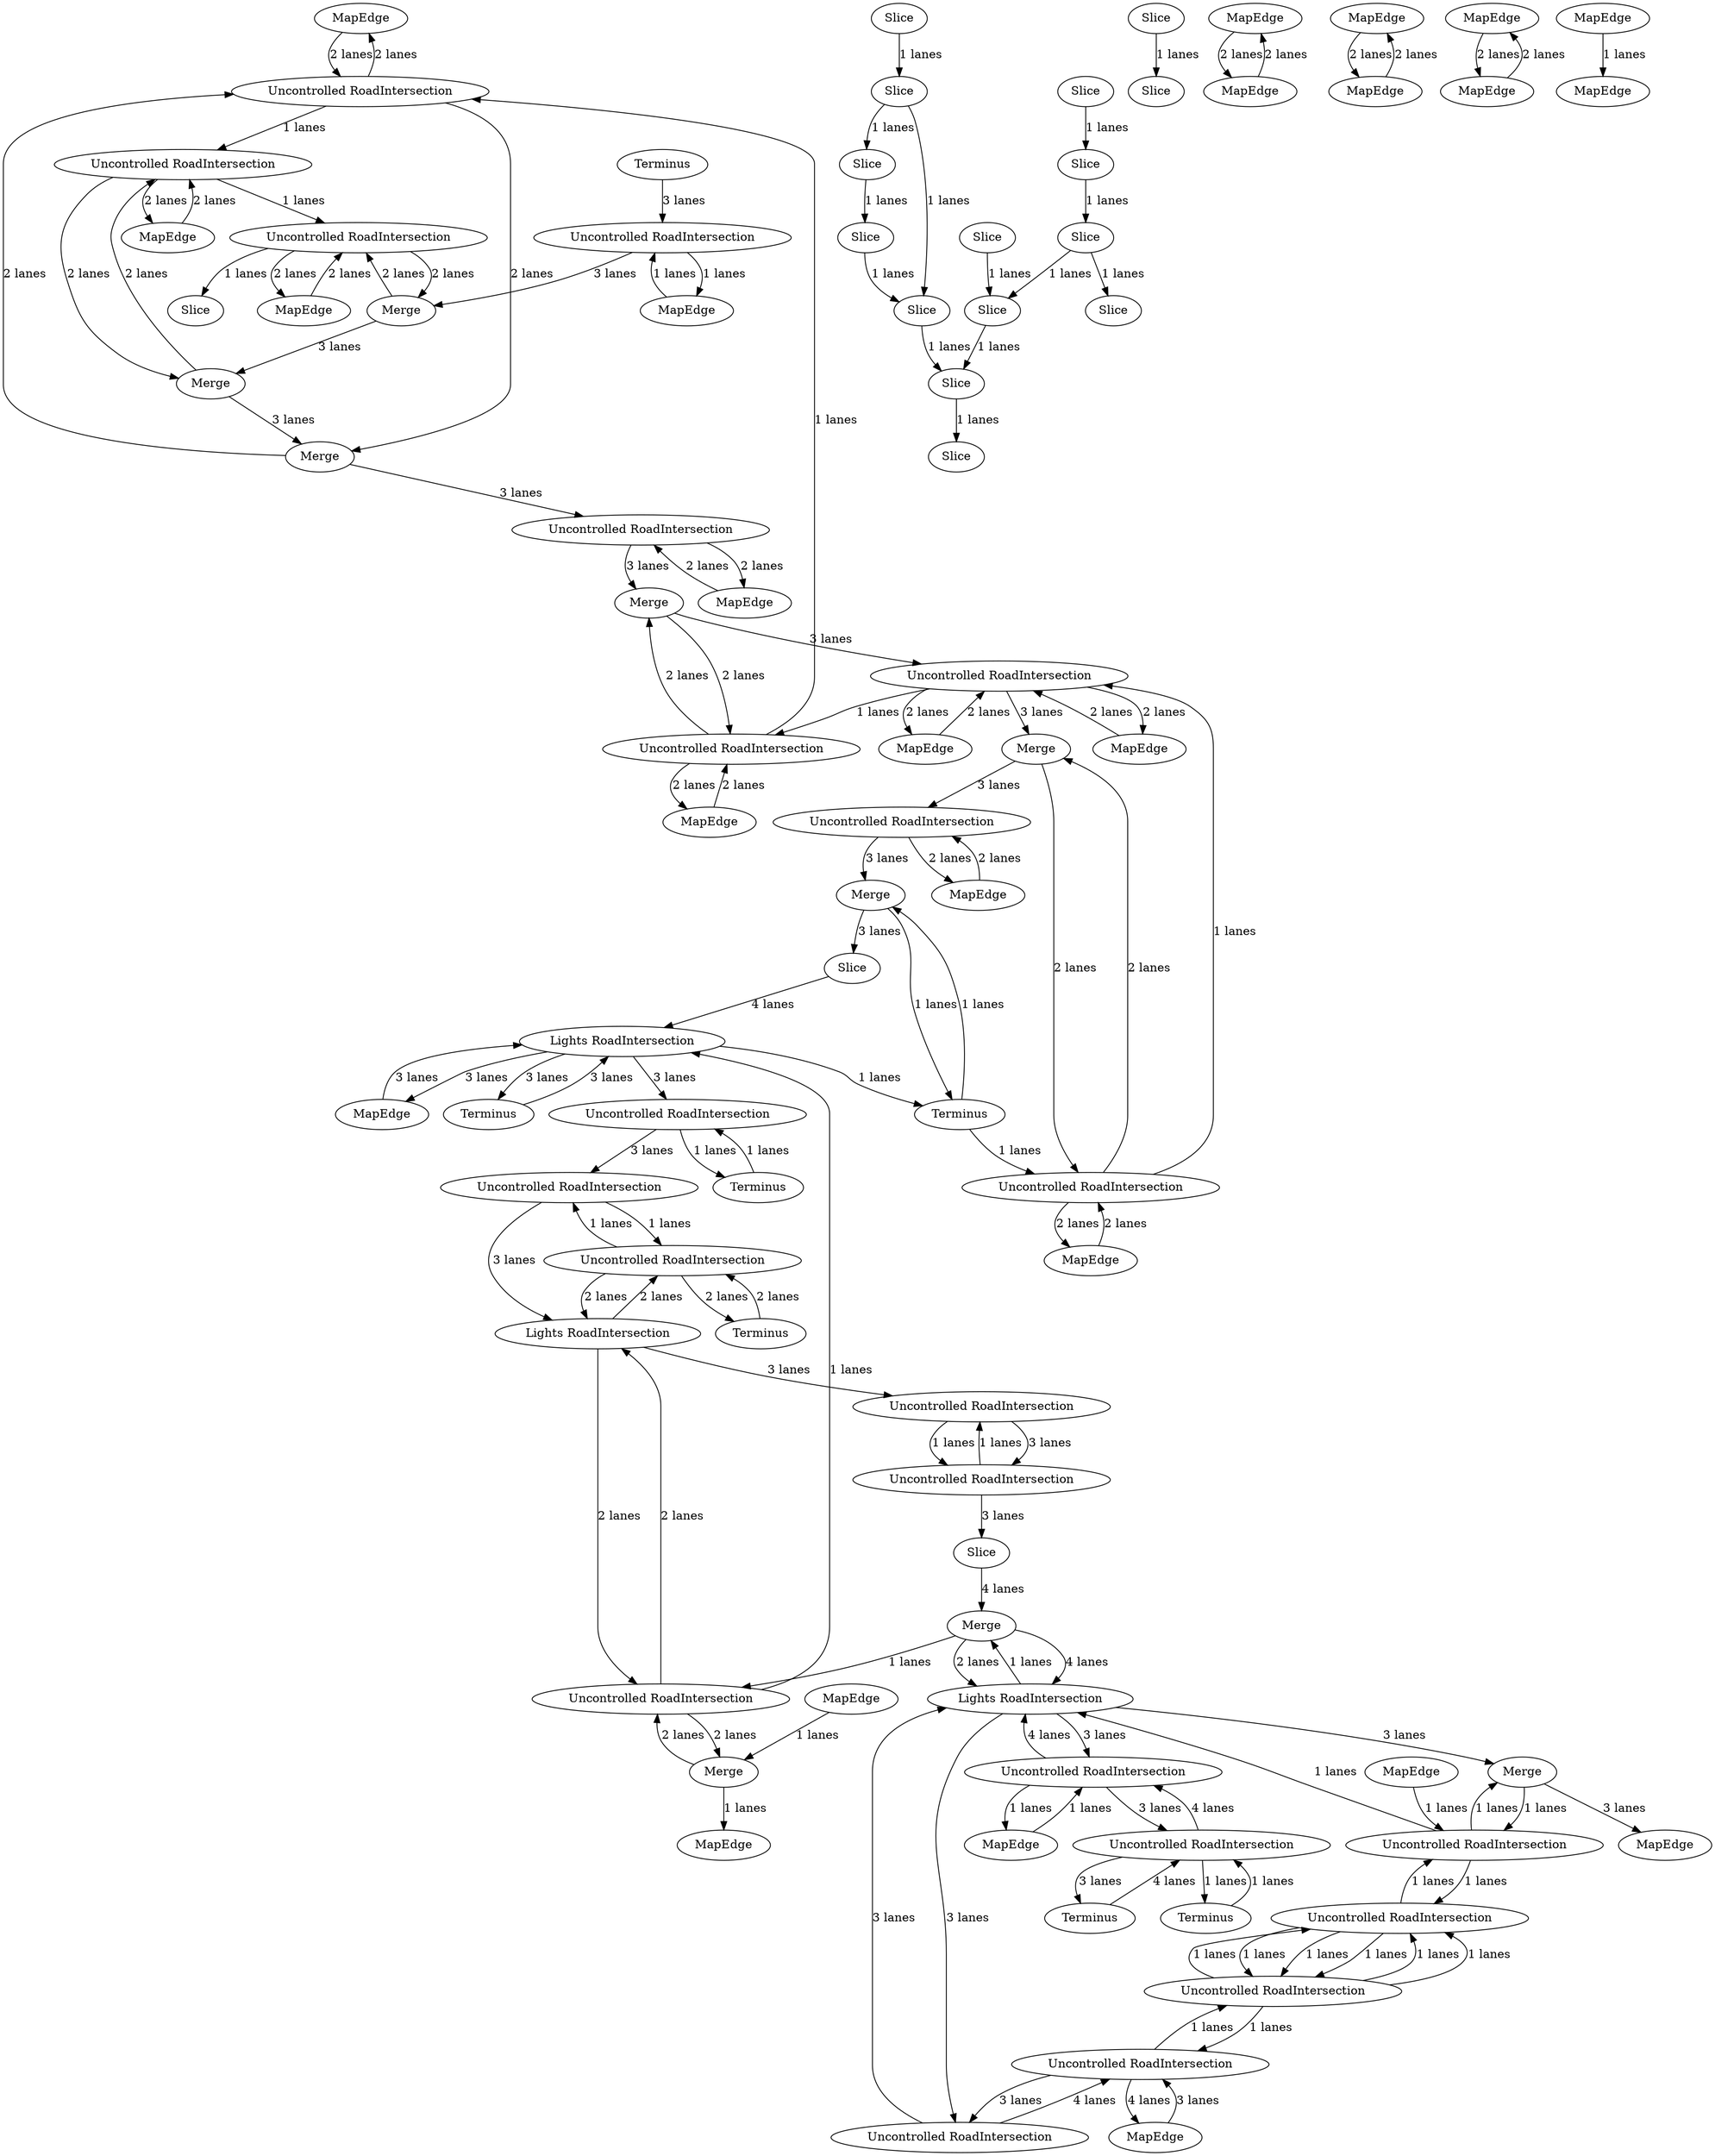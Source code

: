 digraph {
    0 [ label = "MapEdge" ]
    1 [ label = "Merge" ]
    2 [ label = "MapEdge" ]
    3 [ label = "Merge" ]
    4 [ label = "MapEdge" ]
    5 [ label = "Merge" ]
    6 [ label = "Uncontrolled RoadIntersection" ]
    7 [ label = "MapEdge" ]
    8 [ label = "MapEdge" ]
    9 [ label = "MapEdge" ]
    10 [ label = "Uncontrolled RoadIntersection" ]
    11 [ label = "MapEdge" ]
    12 [ label = "MapEdge" ]
    13 [ label = "Uncontrolled RoadIntersection" ]
    14 [ label = "MapEdge" ]
    15 [ label = "Merge" ]
    16 [ label = "MapEdge" ]
    17 [ label = "Merge" ]
    18 [ label = "Slice" ]
    19 [ label = "Slice" ]
    20 [ label = "Terminus" ]
    21 [ label = "MapEdge" ]
    22 [ label = "MapEdge" ]
    23 [ label = "Slice" ]
    24 [ label = "Slice" ]
    25 [ label = "Slice" ]
    26 [ label = "Terminus" ]
    27 [ label = "Slice" ]
    28 [ label = "Slice" ]
    29 [ label = "Merge" ]
    30 [ label = "Lights RoadIntersection" ]
    31 [ label = "Slice" ]
    32 [ label = "Slice" ]
    33 [ label = "Merge" ]
    34 [ label = "Uncontrolled RoadIntersection" ]
    35 [ label = "Uncontrolled RoadIntersection" ]
    36 [ label = "Uncontrolled RoadIntersection" ]
    37 [ label = "Uncontrolled RoadIntersection" ]
    38 [ label = "Lights RoadIntersection" ]
    39 [ label = "Terminus" ]
    40 [ label = "Uncontrolled RoadIntersection" ]
    41 [ label = "MapEdge" ]
    42 [ label = "Terminus" ]
    43 [ label = "Slice" ]
    44 [ label = "Slice" ]
    45 [ label = "Slice" ]
    46 [ label = "Slice" ]
    47 [ label = "Slice" ]
    48 [ label = "Slice" ]
    49 [ label = "Slice" ]
    50 [ label = "Slice" ]
    51 [ label = "Uncontrolled RoadIntersection" ]
    52 [ label = "MapEdge" ]
    53 [ label = "Slice" ]
    54 [ label = "Uncontrolled RoadIntersection" ]
    55 [ label = "Uncontrolled RoadIntersection" ]
    56 [ label = "Uncontrolled RoadIntersection" ]
    57 [ label = "Uncontrolled RoadIntersection" ]
    58 [ label = "Uncontrolled RoadIntersection" ]
    59 [ label = "Uncontrolled RoadIntersection" ]
    60 [ label = "Terminus" ]
    61 [ label = "Lights RoadIntersection" ]
    62 [ label = "MapEdge" ]
    63 [ label = "Uncontrolled RoadIntersection" ]
    64 [ label = "Terminus" ]
    65 [ label = "Uncontrolled RoadIntersection" ]
    66 [ label = "Uncontrolled RoadIntersection" ]
    67 [ label = "Uncontrolled RoadIntersection" ]
    68 [ label = "Uncontrolled RoadIntersection" ]
    69 [ label = "Merge" ]
    70 [ label = "Merge" ]
    71 [ label = "Uncontrolled RoadIntersection" ]
    72 [ label = "MapEdge" ]
    73 [ label = "MapEdge" ]
    74 [ label = "Uncontrolled RoadIntersection" ]
    75 [ label = "Terminus" ]
    76 [ label = "MapEdge" ]
    77 [ label = "MapEdge" ]
    78 [ label = "MapEdge" ]
    79 [ label = "MapEdge" ]
    80 [ label = "MapEdge" ]
    81 [ label = "MapEdge" ]
    82 [ label = "MapEdge" ]
    83 [ label = "MapEdge" ]
    0 -> 56 [ label = "2 lanes" ]
    56 -> 0 [ label = "2 lanes" ]
    56 -> 1 [ label = "2 lanes" ]
    1 -> 56 [ label = "2 lanes" ]
    2 -> 55 [ label = "2 lanes" ]
    55 -> 2 [ label = "2 lanes" ]
    55 -> 3 [ label = "2 lanes" ]
    3 -> 55 [ label = "2 lanes" ]
    4 -> 54 [ label = "2 lanes" ]
    54 -> 4 [ label = "2 lanes" ]
    54 -> 5 [ label = "2 lanes" ]
    5 -> 54 [ label = "2 lanes" ]
    6 -> 7 [ label = "2 lanes" ]
    7 -> 6 [ label = "2 lanes" ]
    8 -> 58 [ label = "2 lanes" ]
    58 -> 8 [ label = "2 lanes" ]
    58 -> 9 [ label = "2 lanes" ]
    9 -> 58 [ label = "2 lanes" ]
    10 -> 11 [ label = "1 lanes" ]
    11 -> 10 [ label = "1 lanes" ]
    12 -> 13 [ label = "1 lanes" ]
    13 -> 12 [ label = "1 lanes" ]
    14 -> 59 [ label = "2 lanes" ]
    59 -> 14 [ label = "2 lanes" ]
    59 -> 15 [ label = "2 lanes" ]
    15 -> 59 [ label = "2 lanes" ]
    16 -> 57 [ label = "2 lanes" ]
    57 -> 16 [ label = "2 lanes" ]
    57 -> 17 [ label = "2 lanes" ]
    17 -> 57 [ label = "2 lanes" ]
    50 -> 18 [ label = "1 lanes" ]
    19 -> 50 [ label = "1 lanes" ]
    13 -> 74 [ label = "3 lanes" ]
    74 -> 13 [ label = "4 lanes" ]
    74 -> 20 [ label = "3 lanes" ]
    20 -> 74 [ label = "4 lanes" ]
    21 -> 61 [ label = "3 lanes" ]
    61 -> 21 [ label = "3 lanes" ]
    69 -> 22 [ label = "3 lanes" ]
    49 -> 23 [ label = "1 lanes" ]
    45 -> 49 [ label = "1 lanes" ]
    24 -> 45 [ label = "1 lanes" ]
    25 -> 24 [ label = "1 lanes" ]
    26 -> 10 [ label = "3 lanes" ]
    10 -> 5 [ label = "3 lanes" ]
    5 -> 3 [ label = "3 lanes" ]
    3 -> 1 [ label = "3 lanes" ]
    1 -> 6 [ label = "3 lanes" ]
    6 -> 17 [ label = "3 lanes" ]
    17 -> 58 [ label = "3 lanes" ]
    58 -> 15 [ label = "3 lanes" ]
    15 -> 40 [ label = "3 lanes" ]
    40 -> 33 [ label = "3 lanes" ]
    33 -> 27 [ label = "3 lanes" ]
    28 -> 29 [ label = "4 lanes" ]
    29 -> 30 [ label = "4 lanes" ]
    27 -> 61 [ label = "4 lanes" ]
    61 -> 63 [ label = "3 lanes" ]
    63 -> 35 [ label = "3 lanes" ]
    35 -> 38 [ label = "3 lanes" ]
    38 -> 37 [ label = "3 lanes" ]
    37 -> 36 [ label = "3 lanes" ]
    36 -> 28 [ label = "3 lanes" ]
    30 -> 69 [ label = "3 lanes" ]
    29 -> 30 [ label = "2 lanes" ]
    32 -> 31 [ label = "1 lanes" ]
    33 -> 60 [ label = "1 lanes" ]
    60 -> 33 [ label = "1 lanes" ]
    34 -> 35 [ label = "1 lanes" ]
    35 -> 34 [ label = "1 lanes" ]
    36 -> 37 [ label = "1 lanes" ]
    37 -> 36 [ label = "1 lanes" ]
    38 -> 34 [ label = "2 lanes" ]
    34 -> 38 [ label = "2 lanes" ]
    34 -> 39 [ label = "2 lanes" ]
    39 -> 34 [ label = "2 lanes" ]
    40 -> 41 [ label = "2 lanes" ]
    41 -> 40 [ label = "2 lanes" ]
    42 -> 61 [ label = "3 lanes" ]
    61 -> 42 [ label = "3 lanes" ]
    30 -> 13 [ label = "3 lanes" ]
    13 -> 30 [ label = "4 lanes" ]
    46 -> 25 [ label = "1 lanes" ]
    43 -> 46 [ label = "1 lanes" ]
    44 -> 19 [ label = "1 lanes" ]
    46 -> 45 [ label = "1 lanes" ]
    48 -> 47 [ label = "1 lanes" ]
    47 -> 49 [ label = "1 lanes" ]
    50 -> 47 [ label = "1 lanes" ]
    51 -> 30 [ label = "3 lanes" ]
    30 -> 51 [ label = "3 lanes" ]
    52 -> 65 [ label = "3 lanes" ]
    65 -> 52 [ label = "4 lanes" ]
    65 -> 51 [ label = "3 lanes" ]
    51 -> 65 [ label = "4 lanes" ]
    54 -> 53 [ label = "1 lanes" ]
    55 -> 54 [ label = "1 lanes" ]
    56 -> 55 [ label = "1 lanes" ]
    57 -> 56 [ label = "1 lanes" ]
    58 -> 57 [ label = "1 lanes" ]
    59 -> 58 [ label = "1 lanes" ]
    60 -> 59 [ label = "1 lanes" ]
    61 -> 60 [ label = "1 lanes" ]
    71 -> 61 [ label = "1 lanes" ]
    29 -> 71 [ label = "1 lanes" ]
    30 -> 29 [ label = "1 lanes" ]
    68 -> 30 [ label = "1 lanes" ]
    62 -> 68 [ label = "1 lanes" ]
    63 -> 64 [ label = "1 lanes" ]
    64 -> 63 [ label = "1 lanes" ]
    65 -> 66 [ label = "1 lanes" ]
    66 -> 65 [ label = "1 lanes" ]
    66 -> 67 [ label = "1 lanes" ]
    67 -> 66 [ label = "1 lanes" ]
    66 -> 67 [ label = "1 lanes" ]
    67 -> 66 [ label = "1 lanes" ]
    67 -> 68 [ label = "1 lanes" ]
    68 -> 67 [ label = "1 lanes" ]
    68 -> 69 [ label = "1 lanes" ]
    69 -> 68 [ label = "1 lanes" ]
    66 -> 67 [ label = "1 lanes" ]
    67 -> 66 [ label = "1 lanes" ]
    70 -> 71 [ label = "2 lanes" ]
    71 -> 70 [ label = "2 lanes" ]
    71 -> 38 [ label = "2 lanes" ]
    38 -> 71 [ label = "2 lanes" ]
    72 -> 73 [ label = "2 lanes" ]
    73 -> 72 [ label = "2 lanes" ]
    74 -> 75 [ label = "1 lanes" ]
    75 -> 74 [ label = "1 lanes" ]
    76 -> 77 [ label = "2 lanes" ]
    77 -> 76 [ label = "2 lanes" ]
    78 -> 79 [ label = "2 lanes" ]
    79 -> 78 [ label = "2 lanes" ]
    81 -> 80 [ label = "1 lanes" ]
    83 -> 70 [ label = "1 lanes" ]
    70 -> 82 [ label = "1 lanes" ]
}
